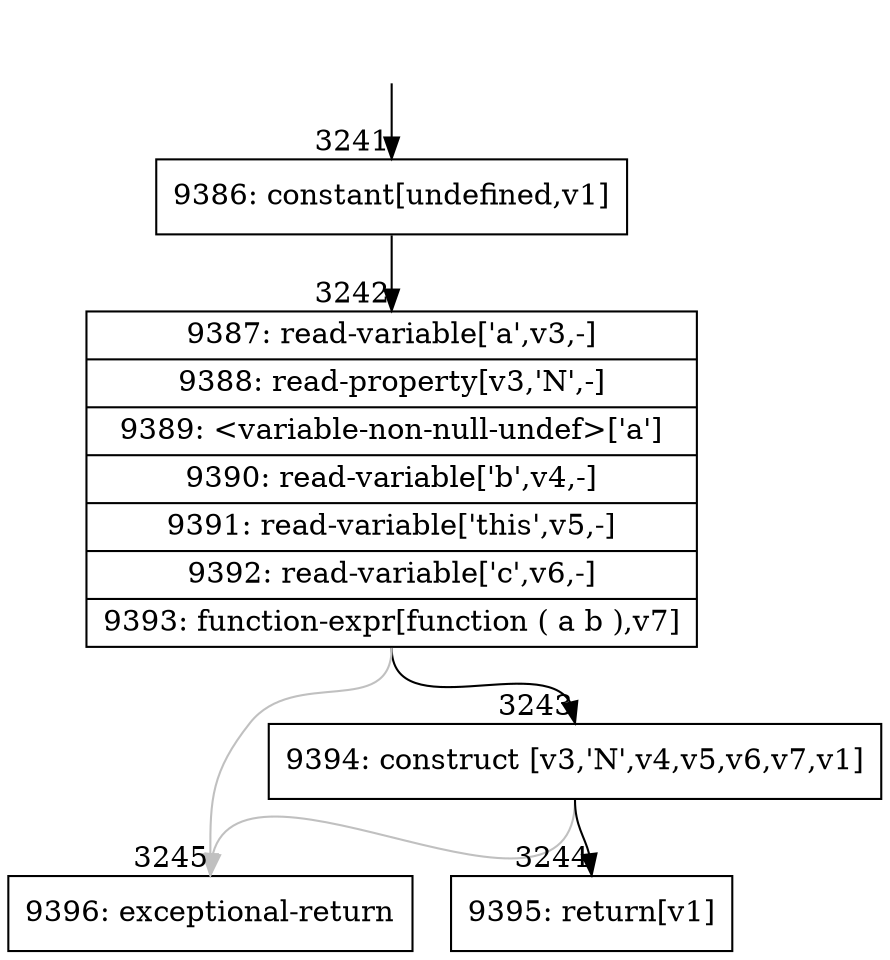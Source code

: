 digraph {
rankdir="TD"
BB_entry264[shape=none,label=""];
BB_entry264 -> BB3241 [tailport=s, headport=n, headlabel="    3241"]
BB3241 [shape=record label="{9386: constant[undefined,v1]}" ] 
BB3241 -> BB3242 [tailport=s, headport=n, headlabel="      3242"]
BB3242 [shape=record label="{9387: read-variable['a',v3,-]|9388: read-property[v3,'N',-]|9389: \<variable-non-null-undef\>['a']|9390: read-variable['b',v4,-]|9391: read-variable['this',v5,-]|9392: read-variable['c',v6,-]|9393: function-expr[function ( a b ),v7]}" ] 
BB3242 -> BB3243 [tailport=s, headport=n, headlabel="      3243"]
BB3242 -> BB3245 [tailport=s, headport=n, color=gray, headlabel="      3245"]
BB3243 [shape=record label="{9394: construct [v3,'N',v4,v5,v6,v7,v1]}" ] 
BB3243 -> BB3244 [tailport=s, headport=n, headlabel="      3244"]
BB3243 -> BB3245 [tailport=s, headport=n, color=gray]
BB3244 [shape=record label="{9395: return[v1]}" ] 
BB3245 [shape=record label="{9396: exceptional-return}" ] 
}
